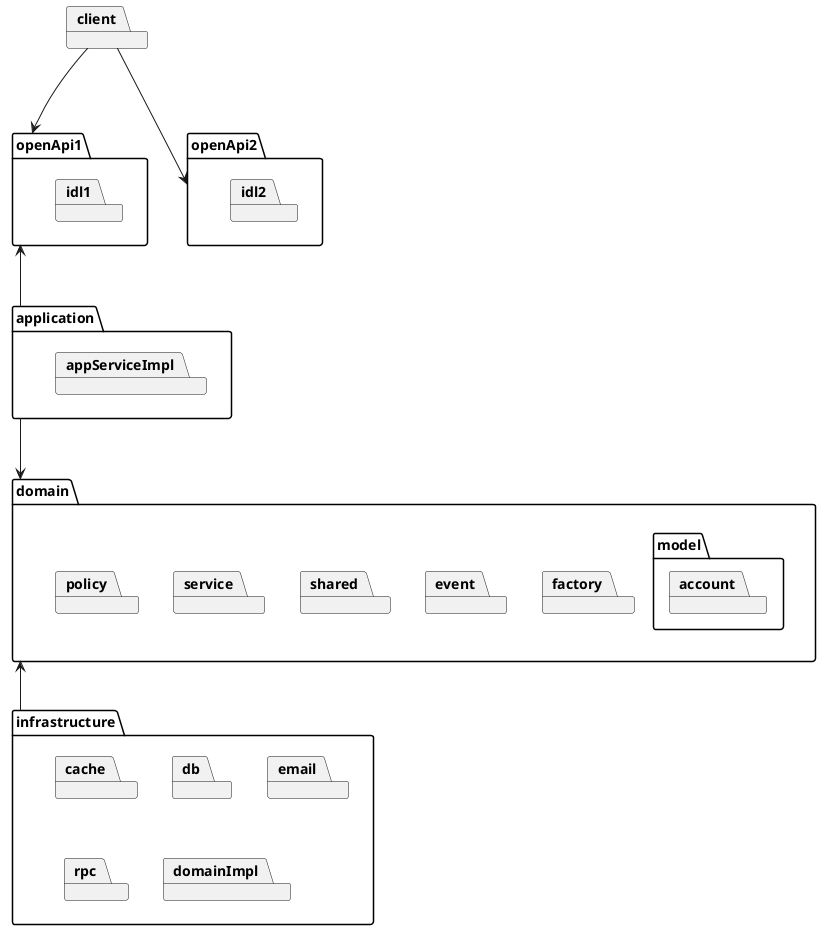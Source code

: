 @startuml

package "openApi1" {
   package idl1 {

   }
}

package "openApi2" {
   package idl2 {

   }
}

package "client" {

}
package "application" {
   package "appServiceImpl" {
   }
}

package "domain" {
  package "model" {
     package "account" {

     }
  }
  package "factory" {
  }

  package "event" {

  }

  package "shared" {
  }

  package "service" {
  }

  package "policy" {
  }

}

package "infrastructure" {
   package "cache"
   package "db"
   package "email"
   package "rpc"
   package "domainImpl"
}

infrastructure --up-> domain
application --down-> domain
application --up-> openApi1

client ---> openApi1
client ---> openApi2

@enduml